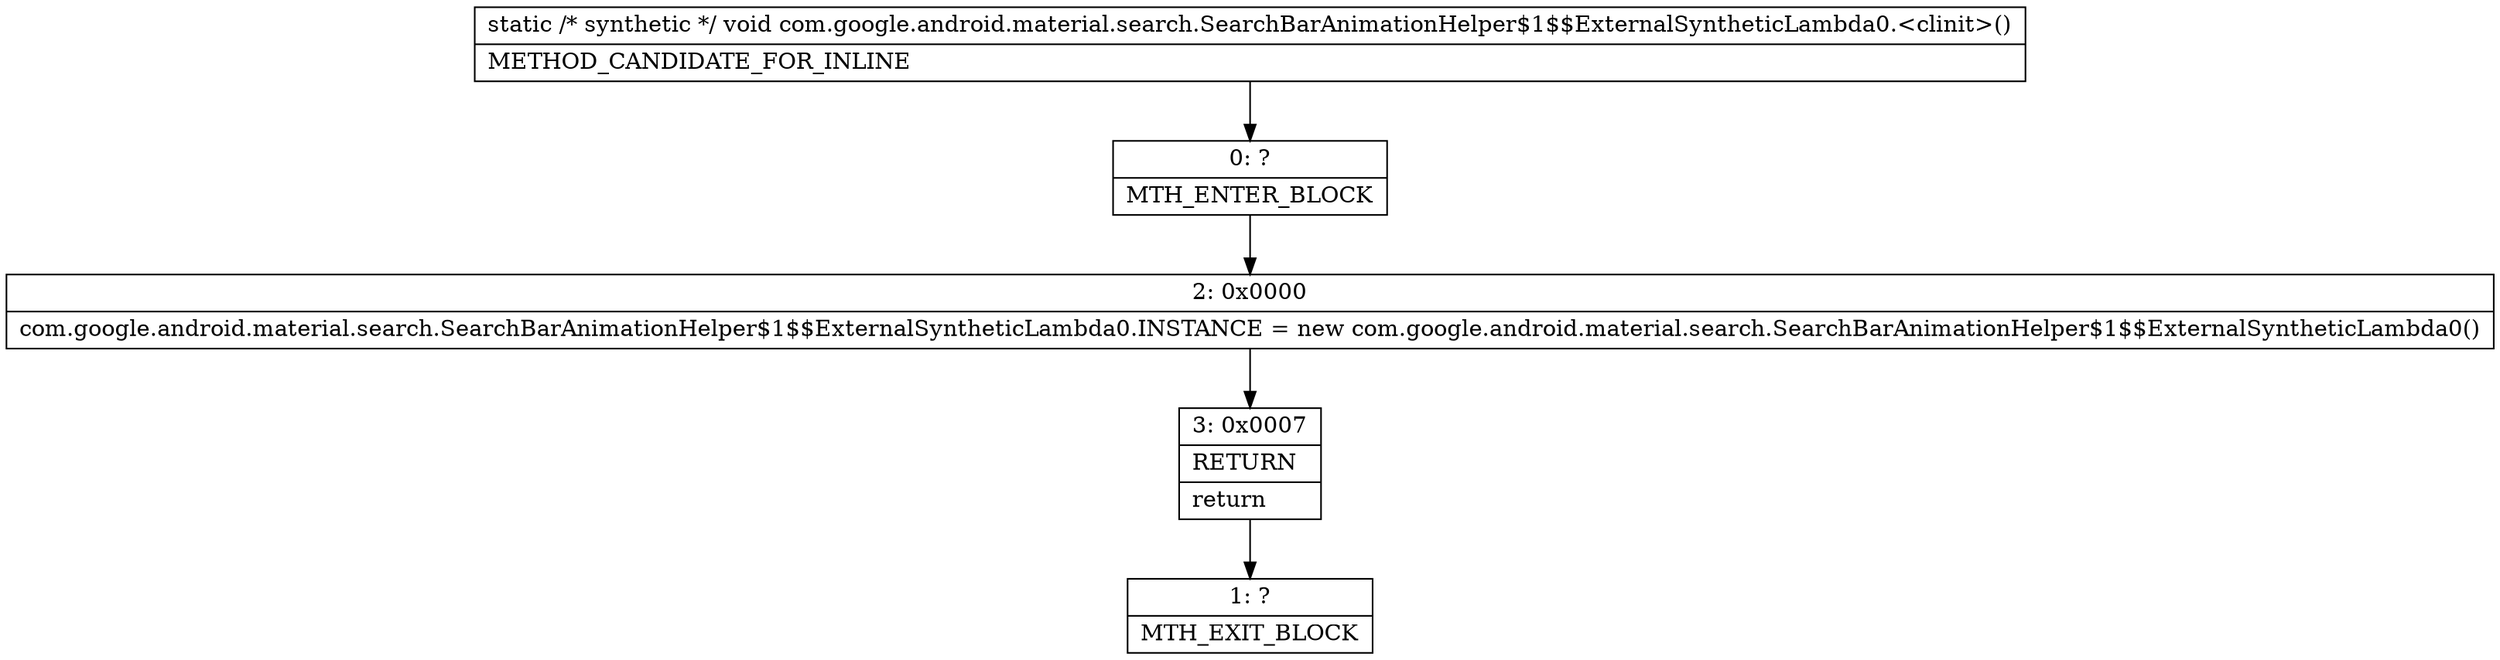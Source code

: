 digraph "CFG forcom.google.android.material.search.SearchBarAnimationHelper$1$$ExternalSyntheticLambda0.\<clinit\>()V" {
Node_0 [shape=record,label="{0\:\ ?|MTH_ENTER_BLOCK\l}"];
Node_2 [shape=record,label="{2\:\ 0x0000|com.google.android.material.search.SearchBarAnimationHelper$1$$ExternalSyntheticLambda0.INSTANCE = new com.google.android.material.search.SearchBarAnimationHelper$1$$ExternalSyntheticLambda0()\l}"];
Node_3 [shape=record,label="{3\:\ 0x0007|RETURN\l|return\l}"];
Node_1 [shape=record,label="{1\:\ ?|MTH_EXIT_BLOCK\l}"];
MethodNode[shape=record,label="{static \/* synthetic *\/ void com.google.android.material.search.SearchBarAnimationHelper$1$$ExternalSyntheticLambda0.\<clinit\>()  | METHOD_CANDIDATE_FOR_INLINE\l}"];
MethodNode -> Node_0;Node_0 -> Node_2;
Node_2 -> Node_3;
Node_3 -> Node_1;
}

